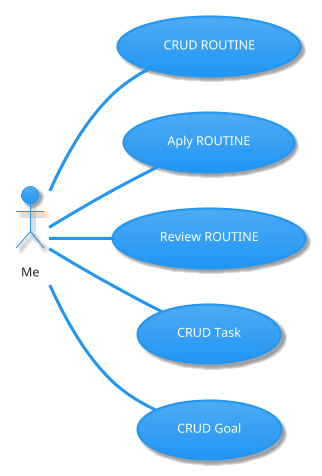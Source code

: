 @startuml
!theme materia
left to right direction
Me -- (CRUD ROUTINE)
Me -- (Aply ROUTINE)
Me -- (Review ROUTINE) 
Me -- (CRUD Task)
Me -- (CRUD Goal) 

@enduml